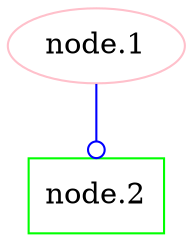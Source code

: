 digraph Perl
{
graph [ rankdir="TB" ]
node [ shape="oval" ]
edge [ arrowhead="odot" color="blue" ]
"node.1" [ color="pink" ]
"node.2" [ color="green" shape="rect" ]
"node.1" -> "node.2" [ arrowhead="odot" color="blue" label="" ]
}
